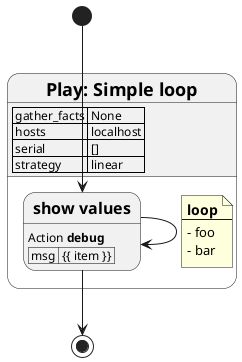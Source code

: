 @startuml
state "= Play: Simple loop" as play_1 {
    play_1 : | gather_facts | None |
    play_1 : | hosts | localhost |
    play_1 : | serial | [] |
    play_1 : | strategy | linear |
    state "== show values" as task_1
    task_1 : Action **debug**
    task_1 : | msg | {{ item }} |
}
[*] --> task_1
task_1 --> [*]
task_1 --> task_1
note on link
    === loop
    ----
    - foo
    - bar
end note
@enduml

